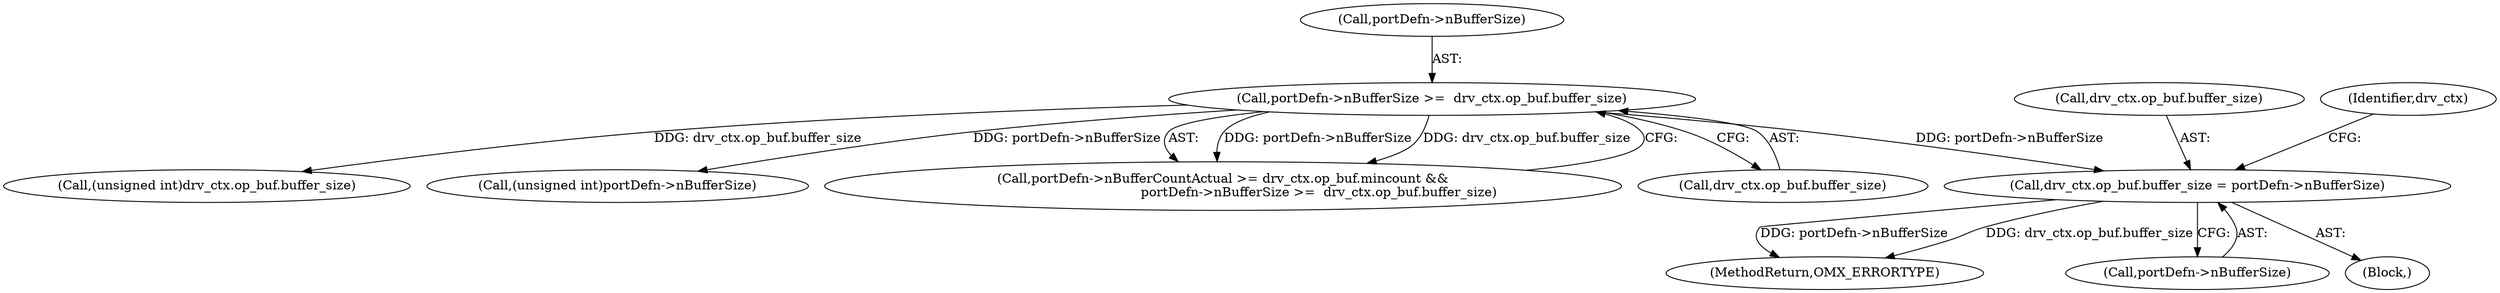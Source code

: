 digraph "0_Android_560ccdb509a7b86186fac0fce1b25bd9a3e6a6e8_2@pointer" {
"1000694" [label="(Call,drv_ctx.op_buf.buffer_size = portDefn->nBufferSize)"];
"1000675" [label="(Call,portDefn->nBufferSize >=  drv_ctx.op_buf.buffer_size)"];
"1000676" [label="(Call,portDefn->nBufferSize)"];
"1000695" [label="(Call,drv_ctx.op_buf.buffer_size)"];
"1003102" [label="(MethodReturn,OMX_ERRORTYPE)"];
"1000755" [label="(Call,(unsigned int)drv_ctx.op_buf.buffer_size)"];
"1000700" [label="(Call,portDefn->nBufferSize)"];
"1000694" [label="(Call,drv_ctx.op_buf.buffer_size = portDefn->nBufferSize)"];
"1000675" [label="(Call,portDefn->nBufferSize >=  drv_ctx.op_buf.buffer_size)"];
"1000767" [label="(Call,(unsigned int)portDefn->nBufferSize)"];
"1000706" [label="(Identifier,drv_ctx)"];
"1000665" [label="(Call,portDefn->nBufferCountActual >= drv_ctx.op_buf.mincount &&\n                                               portDefn->nBufferSize >=  drv_ctx.op_buf.buffer_size)"];
"1000679" [label="(Call,drv_ctx.op_buf.buffer_size)"];
"1000684" [label="(Block,)"];
"1000694" -> "1000684"  [label="AST: "];
"1000694" -> "1000700"  [label="CFG: "];
"1000695" -> "1000694"  [label="AST: "];
"1000700" -> "1000694"  [label="AST: "];
"1000706" -> "1000694"  [label="CFG: "];
"1000694" -> "1003102"  [label="DDG: portDefn->nBufferSize"];
"1000694" -> "1003102"  [label="DDG: drv_ctx.op_buf.buffer_size"];
"1000675" -> "1000694"  [label="DDG: portDefn->nBufferSize"];
"1000675" -> "1000665"  [label="AST: "];
"1000675" -> "1000679"  [label="CFG: "];
"1000676" -> "1000675"  [label="AST: "];
"1000679" -> "1000675"  [label="AST: "];
"1000665" -> "1000675"  [label="CFG: "];
"1000675" -> "1000665"  [label="DDG: portDefn->nBufferSize"];
"1000675" -> "1000665"  [label="DDG: drv_ctx.op_buf.buffer_size"];
"1000675" -> "1000755"  [label="DDG: drv_ctx.op_buf.buffer_size"];
"1000675" -> "1000767"  [label="DDG: portDefn->nBufferSize"];
}
